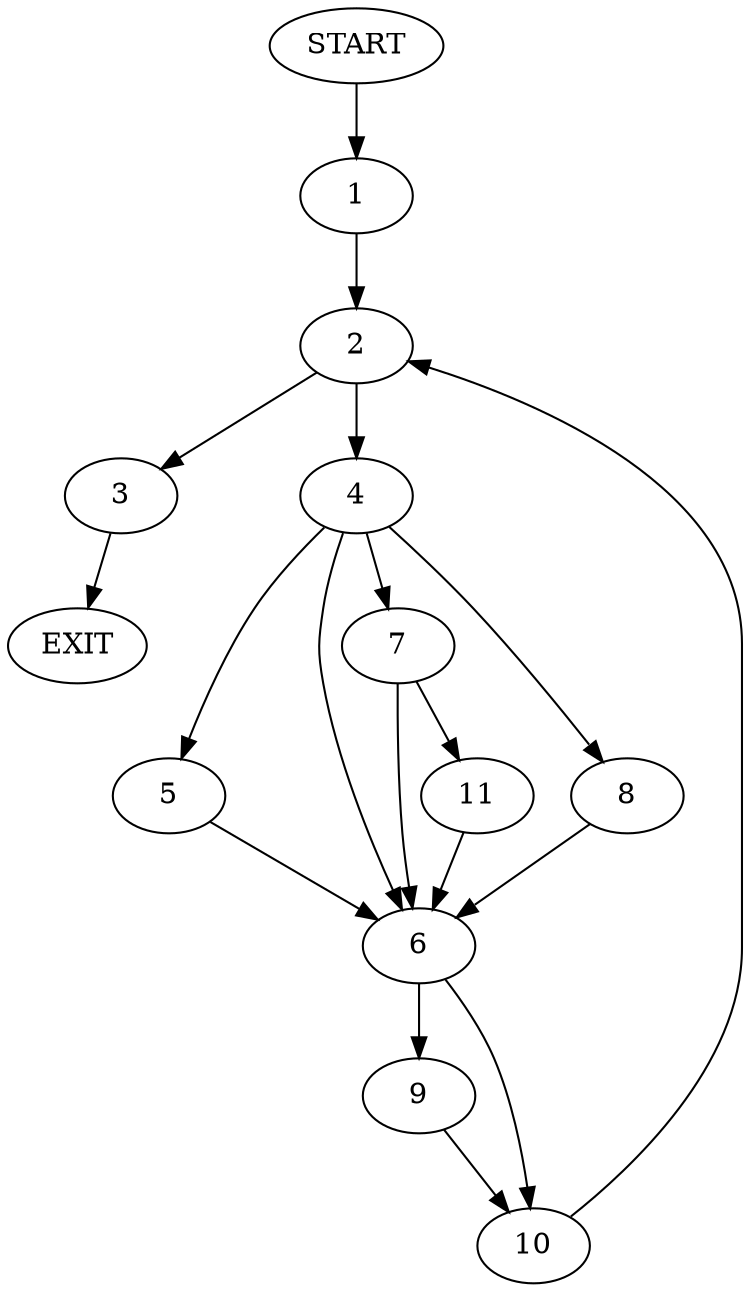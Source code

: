 digraph {
0 [label="START"]
12 [label="EXIT"]
0 -> 1
1 -> 2
2 -> 3
2 -> 4
4 -> 5
4 -> 6
4 -> 7
4 -> 8
3 -> 12
6 -> 9
6 -> 10
8 -> 6
5 -> 6
7 -> 6
7 -> 11
11 -> 6
10 -> 2
9 -> 10
}
